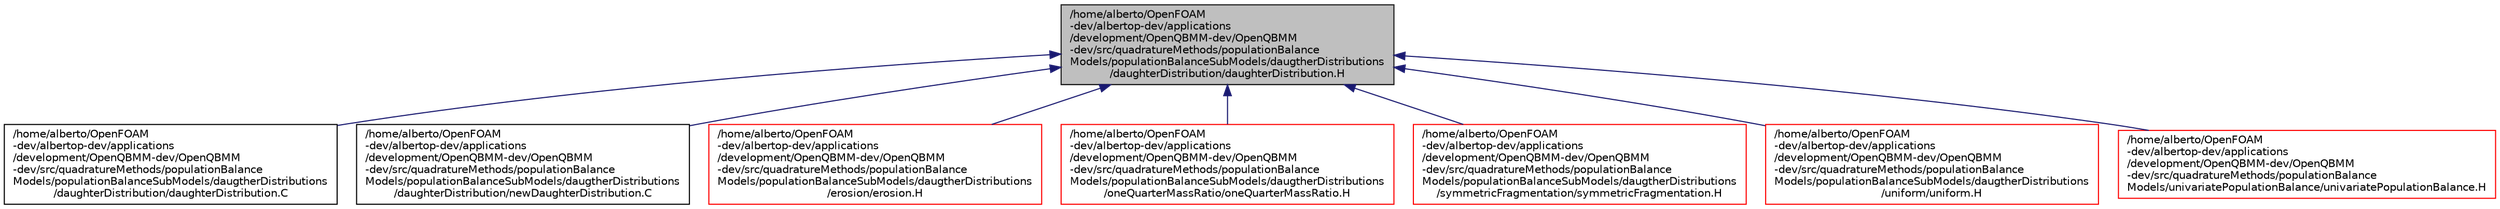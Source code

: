 digraph "/home/alberto/OpenFOAM-dev/albertop-dev/applications/development/OpenQBMM-dev/OpenQBMM-dev/src/quadratureMethods/populationBalanceModels/populationBalanceSubModels/daugtherDistributions/daughterDistribution/daughterDistribution.H"
{
  bgcolor="transparent";
  edge [fontname="Helvetica",fontsize="10",labelfontname="Helvetica",labelfontsize="10"];
  node [fontname="Helvetica",fontsize="10",shape=record];
  Node1 [label="/home/alberto/OpenFOAM\l-dev/albertop-dev/applications\l/development/OpenQBMM-dev/OpenQBMM\l-dev/src/quadratureMethods/populationBalance\lModels/populationBalanceSubModels/daugtherDistributions\l/daughterDistribution/daughterDistribution.H",height=0.2,width=0.4,color="black", fillcolor="grey75", style="filled" fontcolor="black"];
  Node1 -> Node2 [dir="back",color="midnightblue",fontsize="10",style="solid",fontname="Helvetica"];
  Node2 [label="/home/alberto/OpenFOAM\l-dev/albertop-dev/applications\l/development/OpenQBMM-dev/OpenQBMM\l-dev/src/quadratureMethods/populationBalance\lModels/populationBalanceSubModels/daugtherDistributions\l/daughterDistribution/daughterDistribution.C",height=0.2,width=0.4,color="black",URL="$dc/d54/a00094.html"];
  Node1 -> Node3 [dir="back",color="midnightblue",fontsize="10",style="solid",fontname="Helvetica"];
  Node3 [label="/home/alberto/OpenFOAM\l-dev/albertop-dev/applications\l/development/OpenQBMM-dev/OpenQBMM\l-dev/src/quadratureMethods/populationBalance\lModels/populationBalanceSubModels/daugtherDistributions\l/daughterDistribution/newDaughterDistribution.C",height=0.2,width=0.4,color="black",URL="$d9/df8/a00096.html"];
  Node1 -> Node4 [dir="back",color="midnightblue",fontsize="10",style="solid",fontname="Helvetica"];
  Node4 [label="/home/alberto/OpenFOAM\l-dev/albertop-dev/applications\l/development/OpenQBMM-dev/OpenQBMM\l-dev/src/quadratureMethods/populationBalance\lModels/populationBalanceSubModels/daugtherDistributions\l/erosion/erosion.H",height=0.2,width=0.4,color="red",URL="$d1/d44/a00098.html"];
  Node1 -> Node5 [dir="back",color="midnightblue",fontsize="10",style="solid",fontname="Helvetica"];
  Node5 [label="/home/alberto/OpenFOAM\l-dev/albertop-dev/applications\l/development/OpenQBMM-dev/OpenQBMM\l-dev/src/quadratureMethods/populationBalance\lModels/populationBalanceSubModels/daugtherDistributions\l/oneQuarterMassRatio/oneQuarterMassRatio.H",height=0.2,width=0.4,color="red",URL="$d0/d61/a00100.html"];
  Node1 -> Node6 [dir="back",color="midnightblue",fontsize="10",style="solid",fontname="Helvetica"];
  Node6 [label="/home/alberto/OpenFOAM\l-dev/albertop-dev/applications\l/development/OpenQBMM-dev/OpenQBMM\l-dev/src/quadratureMethods/populationBalance\lModels/populationBalanceSubModels/daugtherDistributions\l/symmetricFragmentation/symmetricFragmentation.H",height=0.2,width=0.4,color="red",URL="$d9/dcc/a00102.html"];
  Node1 -> Node7 [dir="back",color="midnightblue",fontsize="10",style="solid",fontname="Helvetica"];
  Node7 [label="/home/alberto/OpenFOAM\l-dev/albertop-dev/applications\l/development/OpenQBMM-dev/OpenQBMM\l-dev/src/quadratureMethods/populationBalance\lModels/populationBalanceSubModels/daugtherDistributions\l/uniform/uniform.H",height=0.2,width=0.4,color="red",URL="$d0/dc2/a00104.html"];
  Node1 -> Node8 [dir="back",color="midnightblue",fontsize="10",style="solid",fontname="Helvetica"];
  Node8 [label="/home/alberto/OpenFOAM\l-dev/albertop-dev/applications\l/development/OpenQBMM-dev/OpenQBMM\l-dev/src/quadratureMethods/populationBalance\lModels/univariatePopulationBalance/univariatePopulationBalance.H",height=0.2,width=0.4,color="red",URL="$d4/d98/a00120.html"];
}
